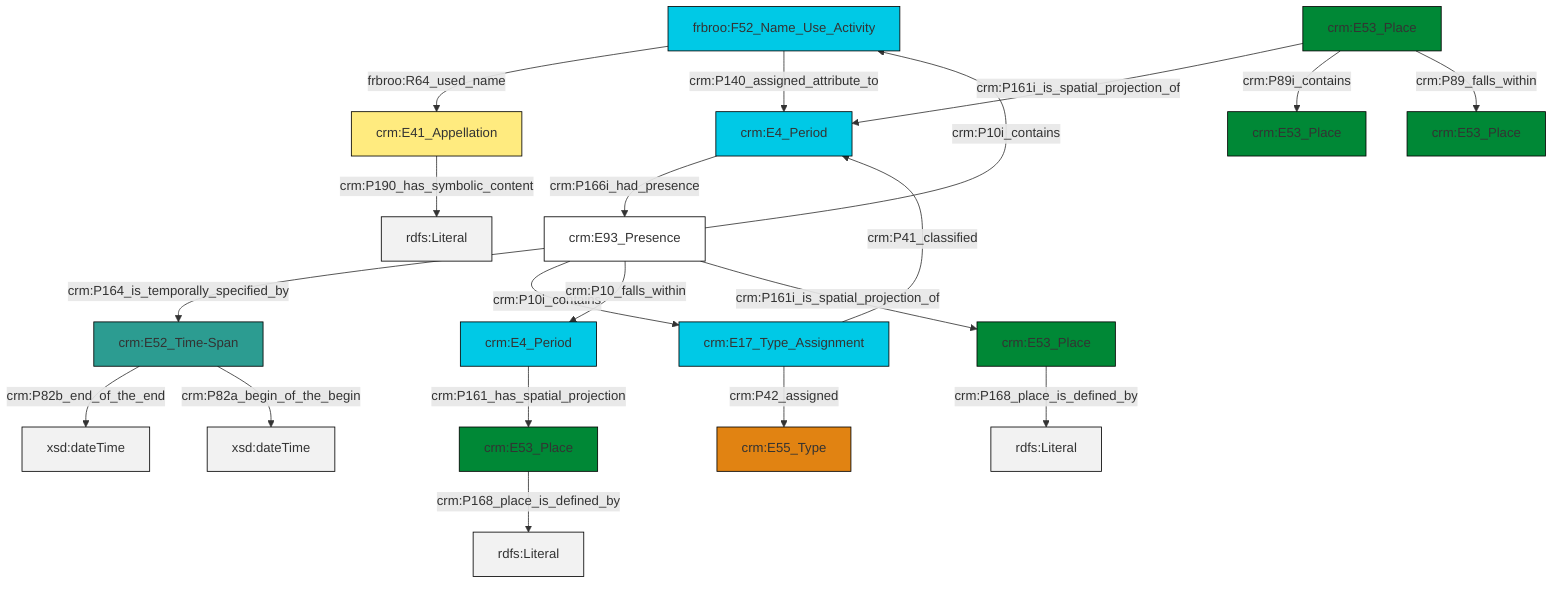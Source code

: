 graph TD
classDef Literal fill:#f2f2f2,stroke:#000000;
classDef CRM_Entity fill:#FFFFFF,stroke:#000000;
classDef Temporal_Entity fill:#00C9E6, stroke:#000000;
classDef Type fill:#E18312, stroke:#000000;
classDef Time-Span fill:#2C9C91, stroke:#000000;
classDef Appellation fill:#FFEB7F, stroke:#000000;
classDef Place fill:#008836, stroke:#000000;
classDef Persistent_Item fill:#B266B2, stroke:#000000;
classDef Conceptual_Object fill:#FFD700, stroke:#000000;
classDef Physical_Thing fill:#D2B48C, stroke:#000000;
classDef Actor fill:#f58aad, stroke:#000000;
classDef PC_Classes fill:#4ce600, stroke:#000000;
classDef Multi fill:#cccccc,stroke:#000000;

0["frbroo:F52_Name_Use_Activity"]:::Temporal_Entity -->|frbroo:R64_used_name| 1["crm:E41_Appellation"]:::Appellation
2["crm:E93_Presence"]:::CRM_Entity -->|crm:P10i_contains| 0["frbroo:F52_Name_Use_Activity"]:::Temporal_Entity
4["crm:E52_Time-Span"]:::Time-Span -->|crm:P82b_end_of_the_end| 6[xsd:dateTime]:::Literal
0["frbroo:F52_Name_Use_Activity"]:::Temporal_Entity -->|crm:P140_assigned_attribute_to| 11["crm:E4_Period"]:::Temporal_Entity
12["crm:E53_Place"]:::Place -->|crm:P168_place_is_defined_by| 13[rdfs:Literal]:::Literal
2["crm:E93_Presence"]:::CRM_Entity -->|crm:P164_is_temporally_specified_by| 4["crm:E52_Time-Span"]:::Time-Span
2["crm:E93_Presence"]:::CRM_Entity -->|crm:P10i_contains| 16["crm:E17_Type_Assignment"]:::Temporal_Entity
16["crm:E17_Type_Assignment"]:::Temporal_Entity -->|crm:P41_classified| 11["crm:E4_Period"]:::Temporal_Entity
2["crm:E93_Presence"]:::CRM_Entity -->|crm:P10_falls_within| 18["crm:E4_Period"]:::Temporal_Entity
14["crm:E53_Place"]:::Place -->|crm:P161i_is_spatial_projection_of| 11["crm:E4_Period"]:::Temporal_Entity
4["crm:E52_Time-Span"]:::Time-Span -->|crm:P82a_begin_of_the_begin| 21[xsd:dateTime]:::Literal
11["crm:E4_Period"]:::Temporal_Entity -->|crm:P166i_had_presence| 2["crm:E93_Presence"]:::CRM_Entity
18["crm:E4_Period"]:::Temporal_Entity -->|crm:P161_has_spatial_projection| 9["crm:E53_Place"]:::Place
16["crm:E17_Type_Assignment"]:::Temporal_Entity -->|crm:P42_assigned| 26["crm:E55_Type"]:::Type
14["crm:E53_Place"]:::Place -->|crm:P89i_contains| 24["crm:E53_Place"]:::Place
9["crm:E53_Place"]:::Place -->|crm:P168_place_is_defined_by| 28[rdfs:Literal]:::Literal
2["crm:E93_Presence"]:::CRM_Entity -->|crm:P161i_is_spatial_projection_of| 12["crm:E53_Place"]:::Place
1["crm:E41_Appellation"]:::Appellation -->|crm:P190_has_symbolic_content| 29[rdfs:Literal]:::Literal
14["crm:E53_Place"]:::Place -->|crm:P89_falls_within| 19["crm:E53_Place"]:::Place